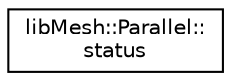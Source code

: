 digraph "Graphical Class Hierarchy"
{
  edge [fontname="Helvetica",fontsize="10",labelfontname="Helvetica",labelfontsize="10"];
  node [fontname="Helvetica",fontsize="10",shape=record];
  rankdir="LR";
  Node1 [label="libMesh::Parallel::\lstatus",height=0.2,width=0.4,color="black", fillcolor="white", style="filled",URL="$structlibMesh_1_1Parallel_1_1status.html"];
}
